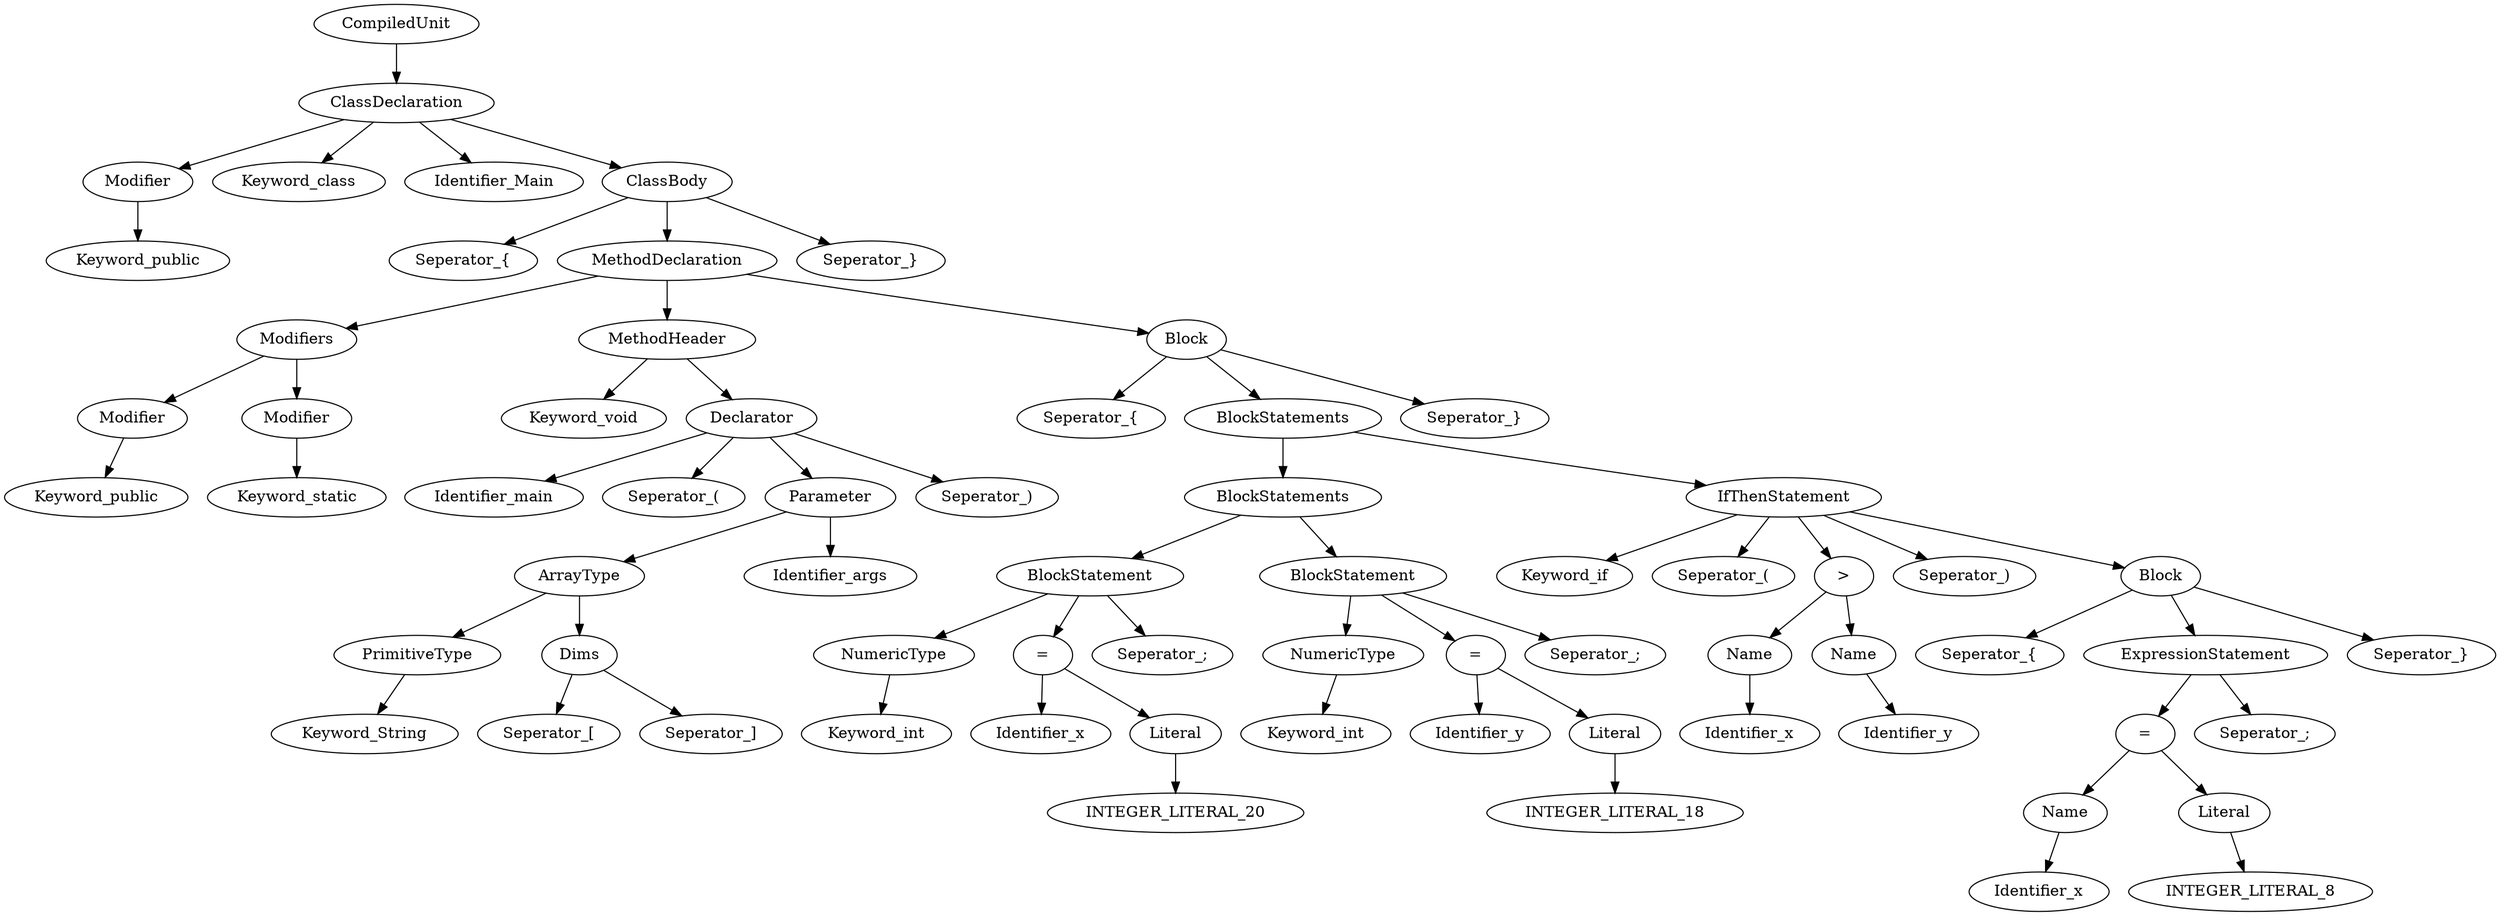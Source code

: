 digraph G{
node[ordering=out]
n1a[label="Keyword_public"]
n1[label="Modifier"]
n1->n1a
n2a[label="Keyword_public"]
n2[label="Modifier"]
n2->n2a
n3a[label="Keyword_static"]
n3[label="Modifier"]
n3->n3a
n4[label="Modifiers"]
n4->n2
n4->n3
n5a[label="Keyword_String"]
n5[label="PrimitiveType"]
n5->n5a
n6a[label="Seperator_["]
n6b[label="Seperator_]"]
n6[label="Dims"]
n6->n6a
n6->n6b
n7[label="ArrayType"]
n7->n5
n7->n6
n8b[label="Identifier_args"]
n8[label="Parameter"]
n8->n7
n8->n8b
n9a[label="Identifier_main"]
n9b[label="Seperator_("]
n9d[label="Seperator_)"]
n9[label="Declarator"]
n9->n9a
n9->n9b
n9->n8
n9->n9d
n10a[label="Keyword_void"]
n10[label="MethodHeader"]
n10->n10a
n10->n9
n11a[label="Keyword_int"]
n11[label="NumericType"]
n11->n11a
n12a[label="INTEGER_LITERAL_20"]
n12[label="Literal"]
n12->n12a
n13a[label="Identifier_x"]
n13[label="="]
n13->n13a
n13->n12
n14c[label="Seperator_;"]
n14[label="BlockStatement"]
n14->n11
n14->n13
n14->n14c
n15a[label="Keyword_int"]
n15[label="NumericType"]
n15->n15a
n16a[label="INTEGER_LITERAL_18"]
n16[label="Literal"]
n16->n16a
n17a[label="Identifier_y"]
n17[label="="]
n17->n17a
n17->n16
n18c[label="Seperator_;"]
n18[label="BlockStatement"]
n18->n15
n18->n17
n18->n18c
n19[label="BlockStatements"]
n19->n14
n19->n18
n20a[label="Identifier_x"]
n20[label="Name"]
n20->n20a
n21a[label="Identifier_y"]
n21[label="Name"]
n21->n21a
n22[label=">"]
n22->n20
n22->n21
n23a[label="Identifier_x"]
n23[label="Name"]
n23->n23a
n24a[label="INTEGER_LITERAL_8"]
n24[label="Literal"]
n24->n24a
n25[label="="]
n25->n23
n25->n24
n26b[label="Seperator_;"]
n26[label="ExpressionStatement"]
n26->n25
n26->n26b
n27a[label="Seperator_{"]
n27c[label="Seperator_}"]
n27[label="Block"]
n27->n27a
n27->n26
n27->n27c
n28a[label="Keyword_if"]
n28b[label="Seperator_("]
n28d[label="Seperator_)"]
n28[label="IfThenStatement"]
n28->n28a
n28->n28b
n28->n22
n28->n28d
n28->n27
n29[label="BlockStatements"]
n29->n19
n29->n28
n30a[label="Seperator_{"]
n30c[label="Seperator_}"]
n30[label="Block"]
n30->n30a
n30->n29
n30->n30c
n31[label="MethodDeclaration"]
n31->n4
n31->n10
n31->n30
n32a[label="Seperator_{"]
n32c[label="Seperator_}"]
n32[label="ClassBody"]
n32->n32a
n32->n31
n32->n32c
n33b[label="Keyword_class"]
n33c[label="Identifier_Main"]
n33[label="ClassDeclaration"]
n33->n1
n33->n33b
n33->n33c
n33->n32
n34[label="CompiledUnit"]
n34->n33
}
